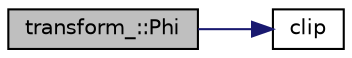 digraph "transform_::Phi"
{
 // INTERACTIVE_SVG=YES
 // LATEX_PDF_SIZE
  edge [fontname="Helvetica",fontsize="10",labelfontname="Helvetica",labelfontsize="10"];
  node [fontname="Helvetica",fontsize="10",shape=record];
  rankdir="LR";
  Node1 [label="transform_::Phi",height=0.2,width=0.4,color="black", fillcolor="grey75", style="filled", fontcolor="black",tooltip="Computes the azimuthal angle (Phi) from a momentum tensor."];
  Node1 -> Node2 [color="midnightblue",fontsize="10",style="solid",fontname="Helvetica"];
  Node2 [label="clip",height=0.2,width=0.4,color="black", fillcolor="white", style="filled",URL="$utils_8h.html#aaec9ca2d20716add3c686abd989934d0",tooltip=" "];
}
